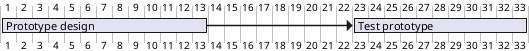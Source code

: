 {
  "sha1": "paalk3g3d8603gage0ekm3gsrisd815",
  "insertion": {
    "when": "2024-06-04T17:28:40.848Z",
    "url": "https://forum.plantuml.net/7871/gantt-is-there-way-to-put-different-milesteine-the-same-line",
    "user": "plantuml@gmail.com"
  }
}
@startgantt
[Prototype design] lasts 13 days
[Test prototype] lasts 4 days and 1 week
[Test prototype] starts 1 week and 2 days after [Prototype design]'s end
[Test prototype] displays on same row as [Prototype design]
@endgantt
